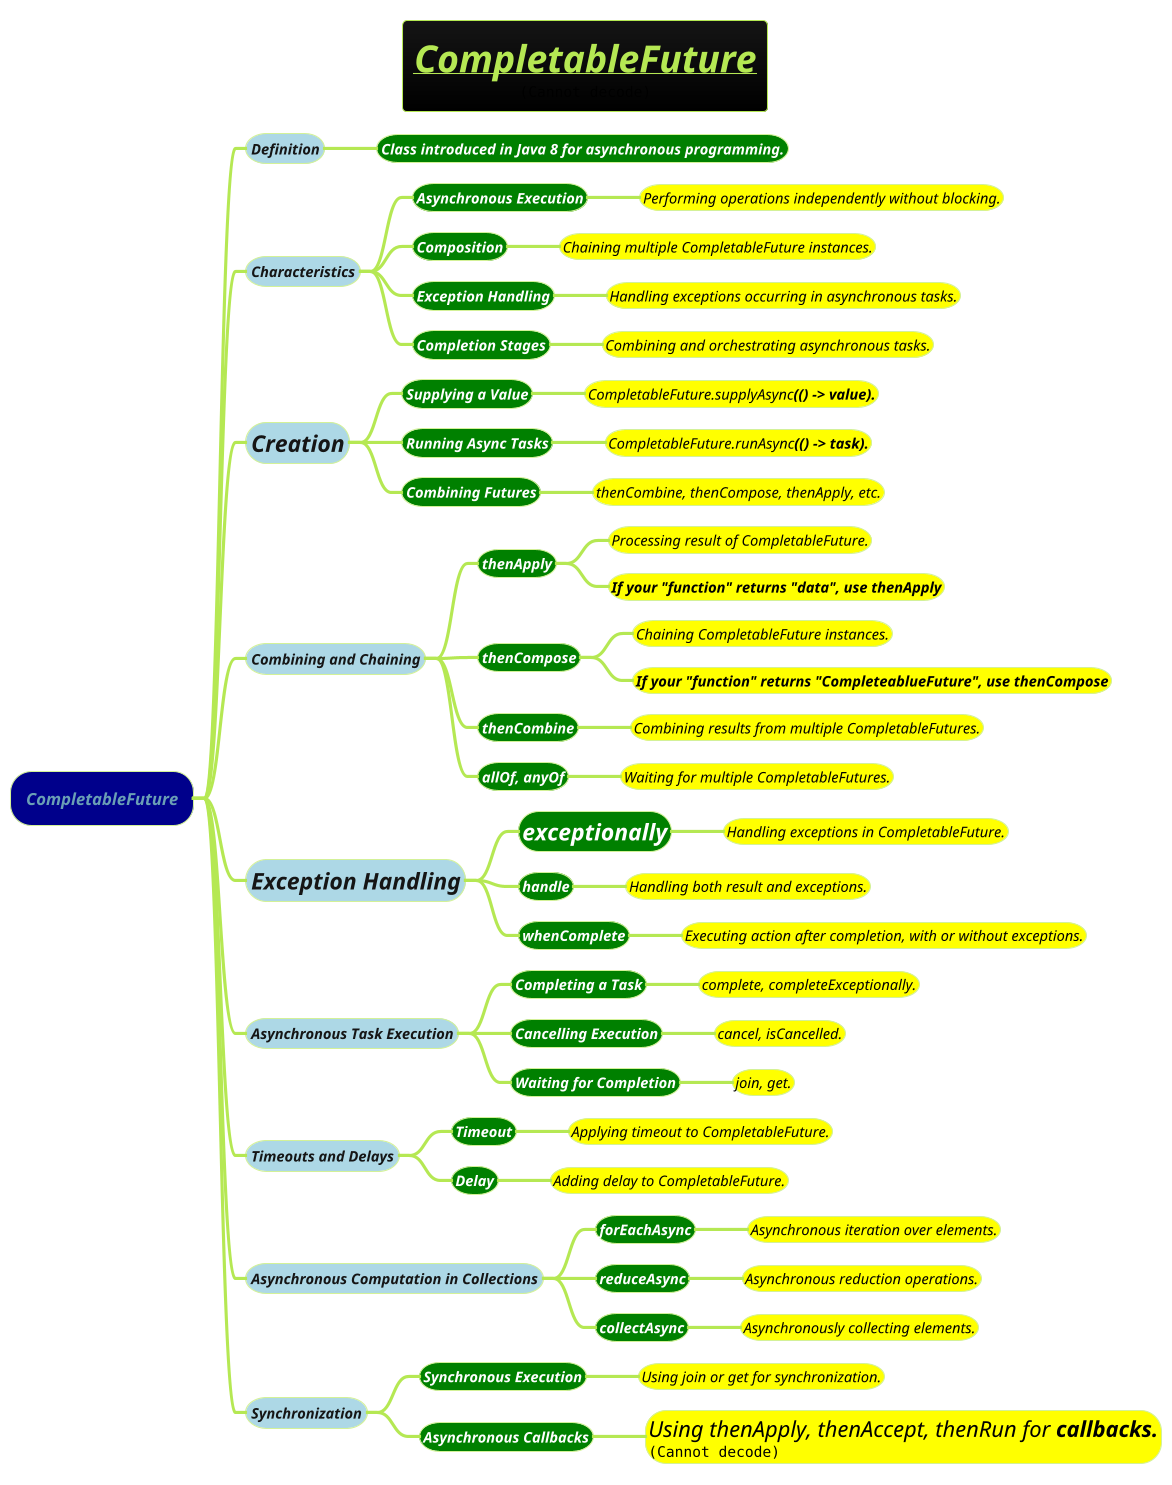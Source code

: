 @startmindmap
title =<i><b><u>CompletableFuture\n<img:images/img_23.png>
!theme hacker

*[#darkblue] <i>CompletableFuture
**[#lightblue] <i><color #blac><size:14>Definition
***[#green] <b><i><color #white><size:14>Class introduced in Java 8 for asynchronous programming.
**[#lightblue] <i><color #blac><size:14>Characteristics
***[#green] <b><i><color #white><size:14>Asynchronous Execution
****[#yellow] <i><color #black><size:14>Performing operations independently without blocking.
***[#green] <b><i><color #white><size:14>Composition
****[#yellow] <i><color #black><size:14>Chaining multiple CompletableFuture instances.
***[#green] <b><i><color #white><size:14>Exception Handling
****[#yellow] <i><color #black><size:14>Handling exceptions occurring in asynchronous tasks.
***[#green] <b><i><color #white><size:14>Completion Stages
****[#yellow] <i><color #black><size:14>Combining and orchestrating asynchronous tasks.
**[#lightblue] <i><color #blac><size:22>Creation
***[#green] <b><i><color #white><size:14>Supplying a Value
****[#yellow] <i><color #black><size:14>CompletableFuture.supplyAsync<b>(() -> value).
***[#green] <b><i><color #white><size:14>Running Async Tasks
****[#yellow] <i><color #black><size:14>CompletableFuture.runAsync<b>(() -> task).
***[#green] <b><i><color #white><size:14>Combining Futures
****[#yellow] <i><color #black><size:14>thenCombine, thenCompose, thenApply, etc.
**[#lightblue] <i><color #blac><size:14>Combining and Chaining
***[#green] <b><i><color #white><size:14>thenApply
****[#yellow] <i><color #black><size:14>Processing result of CompletableFuture.
****[#yellow] <b><i><color #black><size:14>If your "function" returns "data", use thenApply
***[#green] <b><i><color #white><size:14>thenCompose
****[#yellow] <i><color #black><size:14>Chaining CompletableFuture instances.
****[#yellow] <b><i><color #black><size:14>If your "function" returns "CompleteablueFuture", use thenCompose
***[#green] <b><i><color #white><size:14>thenCombine
****[#yellow] <i><color #black><size:14>Combining results from multiple CompletableFutures.
***[#green] <b><i><color #white><size:14>allOf, anyOf
****[#yellow] <i><color #black><size:14>Waiting for multiple CompletableFutures.
**[#lightblue] <i><color #blac><size:22>Exception Handling
***[#green] <b><i><color #white><size:22>exceptionally
****[#yellow] <i><color #black><size:14>Handling exceptions in CompletableFuture.
***[#green] <b><i><color #white><size:14>handle
****[#yellow] <i><color #black><size:14>Handling both result and exceptions.
***[#green] <b><i><color #white><size:14>whenComplete
****[#yellow] <i><color #black><size:14>Executing action after completion, with or without exceptions.
**[#lightblue] <i><color #blac><size:14>Asynchronous Task Execution
***[#green] <b><i><color #white><size:14>Completing a Task
****[#yellow] <i><color #black><size:14>complete, completeExceptionally.
***[#green] <b><i><color #white><size:14>Cancelling Execution
****[#yellow] <i><color #black><size:14>cancel, isCancelled.
***[#green] <b><i><color #white><size:14>Waiting for Completion
****[#yellow] <i><color #black><size:14>join, get.
**[#lightblue] <i><color #blac><size:14>Timeouts and Delays
***[#green] <b><i><color #white><size:14>Timeout
****[#yellow] <i><color #black><size:14>Applying timeout to CompletableFuture.
***[#green] <b><i><color #white><size:14>Delay
****[#yellow] <i><color #black><size:14>Adding delay to CompletableFuture.
**[#lightblue] <i><color #blac><size:14>Asynchronous Computation in Collections
***[#green] <b><i><color #white><size:14>forEachAsync
****[#yellow] <i><color #black><size:14>Asynchronous iteration over elements.
***[#green] <b><i><color #white><size:14>reduceAsync
****[#yellow] <i><color #black><size:14>Asynchronous reduction operations.
***[#green] <b><i><color #white><size:14>collectAsync
****[#yellow] <i><color #black><size:14>Asynchronously collecting elements.
**[#lightblue] <i><color #blac><size:14>Synchronization
***[#green] <b><i><color #white><size:14>Synchronous Execution
****[#yellow] <i><color #black><size:14>Using join or get for synchronization.
***[#green] <b><i><color #white><size:14>Asynchronous Callbacks
****[#yellow] <i><color #black><size:21>Using thenApply, thenAccept, thenRun for <b>callbacks.\n<img:images/img_15.png>
@endmindmap
